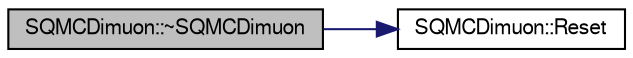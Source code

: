 digraph "SQMCDimuon::~SQMCDimuon"
{
  bgcolor="transparent";
  edge [fontname="FreeSans",fontsize="10",labelfontname="FreeSans",labelfontsize="10"];
  node [fontname="FreeSans",fontsize="10",shape=record];
  rankdir="LR";
  Node1 [label="SQMCDimuon::~SQMCDimuon",height=0.2,width=0.4,color="black", fillcolor="grey75", style="filled" fontcolor="black"];
  Node1 -> Node2 [color="midnightblue",fontsize="10",style="solid",fontname="FreeSans"];
  Node2 [label="SQMCDimuon::Reset",height=0.2,width=0.4,color="black",URL="$d5/ddb/classSQMCDimuon.html#a2a4d5185e2849758a61432c2eecfe630",tooltip="Clear Event. "];
}
